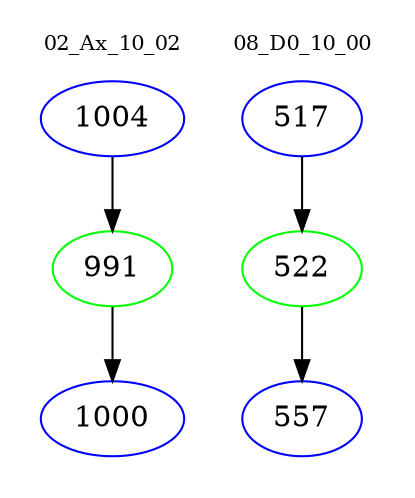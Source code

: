 digraph{
subgraph cluster_0 {
color = white
label = "02_Ax_10_02";
fontsize=10;
T0_1004 [label="1004", color="blue"]
T0_1004 -> T0_991 [color="black"]
T0_991 [label="991", color="green"]
T0_991 -> T0_1000 [color="black"]
T0_1000 [label="1000", color="blue"]
}
subgraph cluster_1 {
color = white
label = "08_D0_10_00";
fontsize=10;
T1_517 [label="517", color="blue"]
T1_517 -> T1_522 [color="black"]
T1_522 [label="522", color="green"]
T1_522 -> T1_557 [color="black"]
T1_557 [label="557", color="blue"]
}
}
